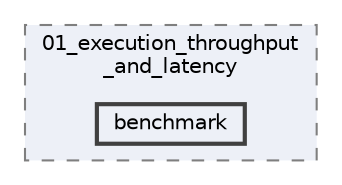 digraph "/home/runner/work/machine-learning-compilers/machine-learning-compilers/src/submissions/03_neon/01_execution_throughput_and_latency/benchmark"
{
 // LATEX_PDF_SIZE
  bgcolor="transparent";
  edge [fontname=Helvetica,fontsize=10,labelfontname=Helvetica,labelfontsize=10];
  node [fontname=Helvetica,fontsize=10,shape=box,height=0.2,width=0.4];
  compound=true
  subgraph clusterdir_db0c44b6c99babc115391fee31ffffd2 {
    graph [ bgcolor="#edf0f7", pencolor="grey50", label="01_execution_throughput\l_and_latency", fontname=Helvetica,fontsize=10 style="filled,dashed", URL="dir_db0c44b6c99babc115391fee31ffffd2.html",tooltip=""]
  dir_6a45cead0ad97b9b328c87f0c486e1d8 [label="benchmark", fillcolor="#edf0f7", color="grey25", style="filled,bold", URL="dir_6a45cead0ad97b9b328c87f0c486e1d8.html",tooltip=""];
  }
}
